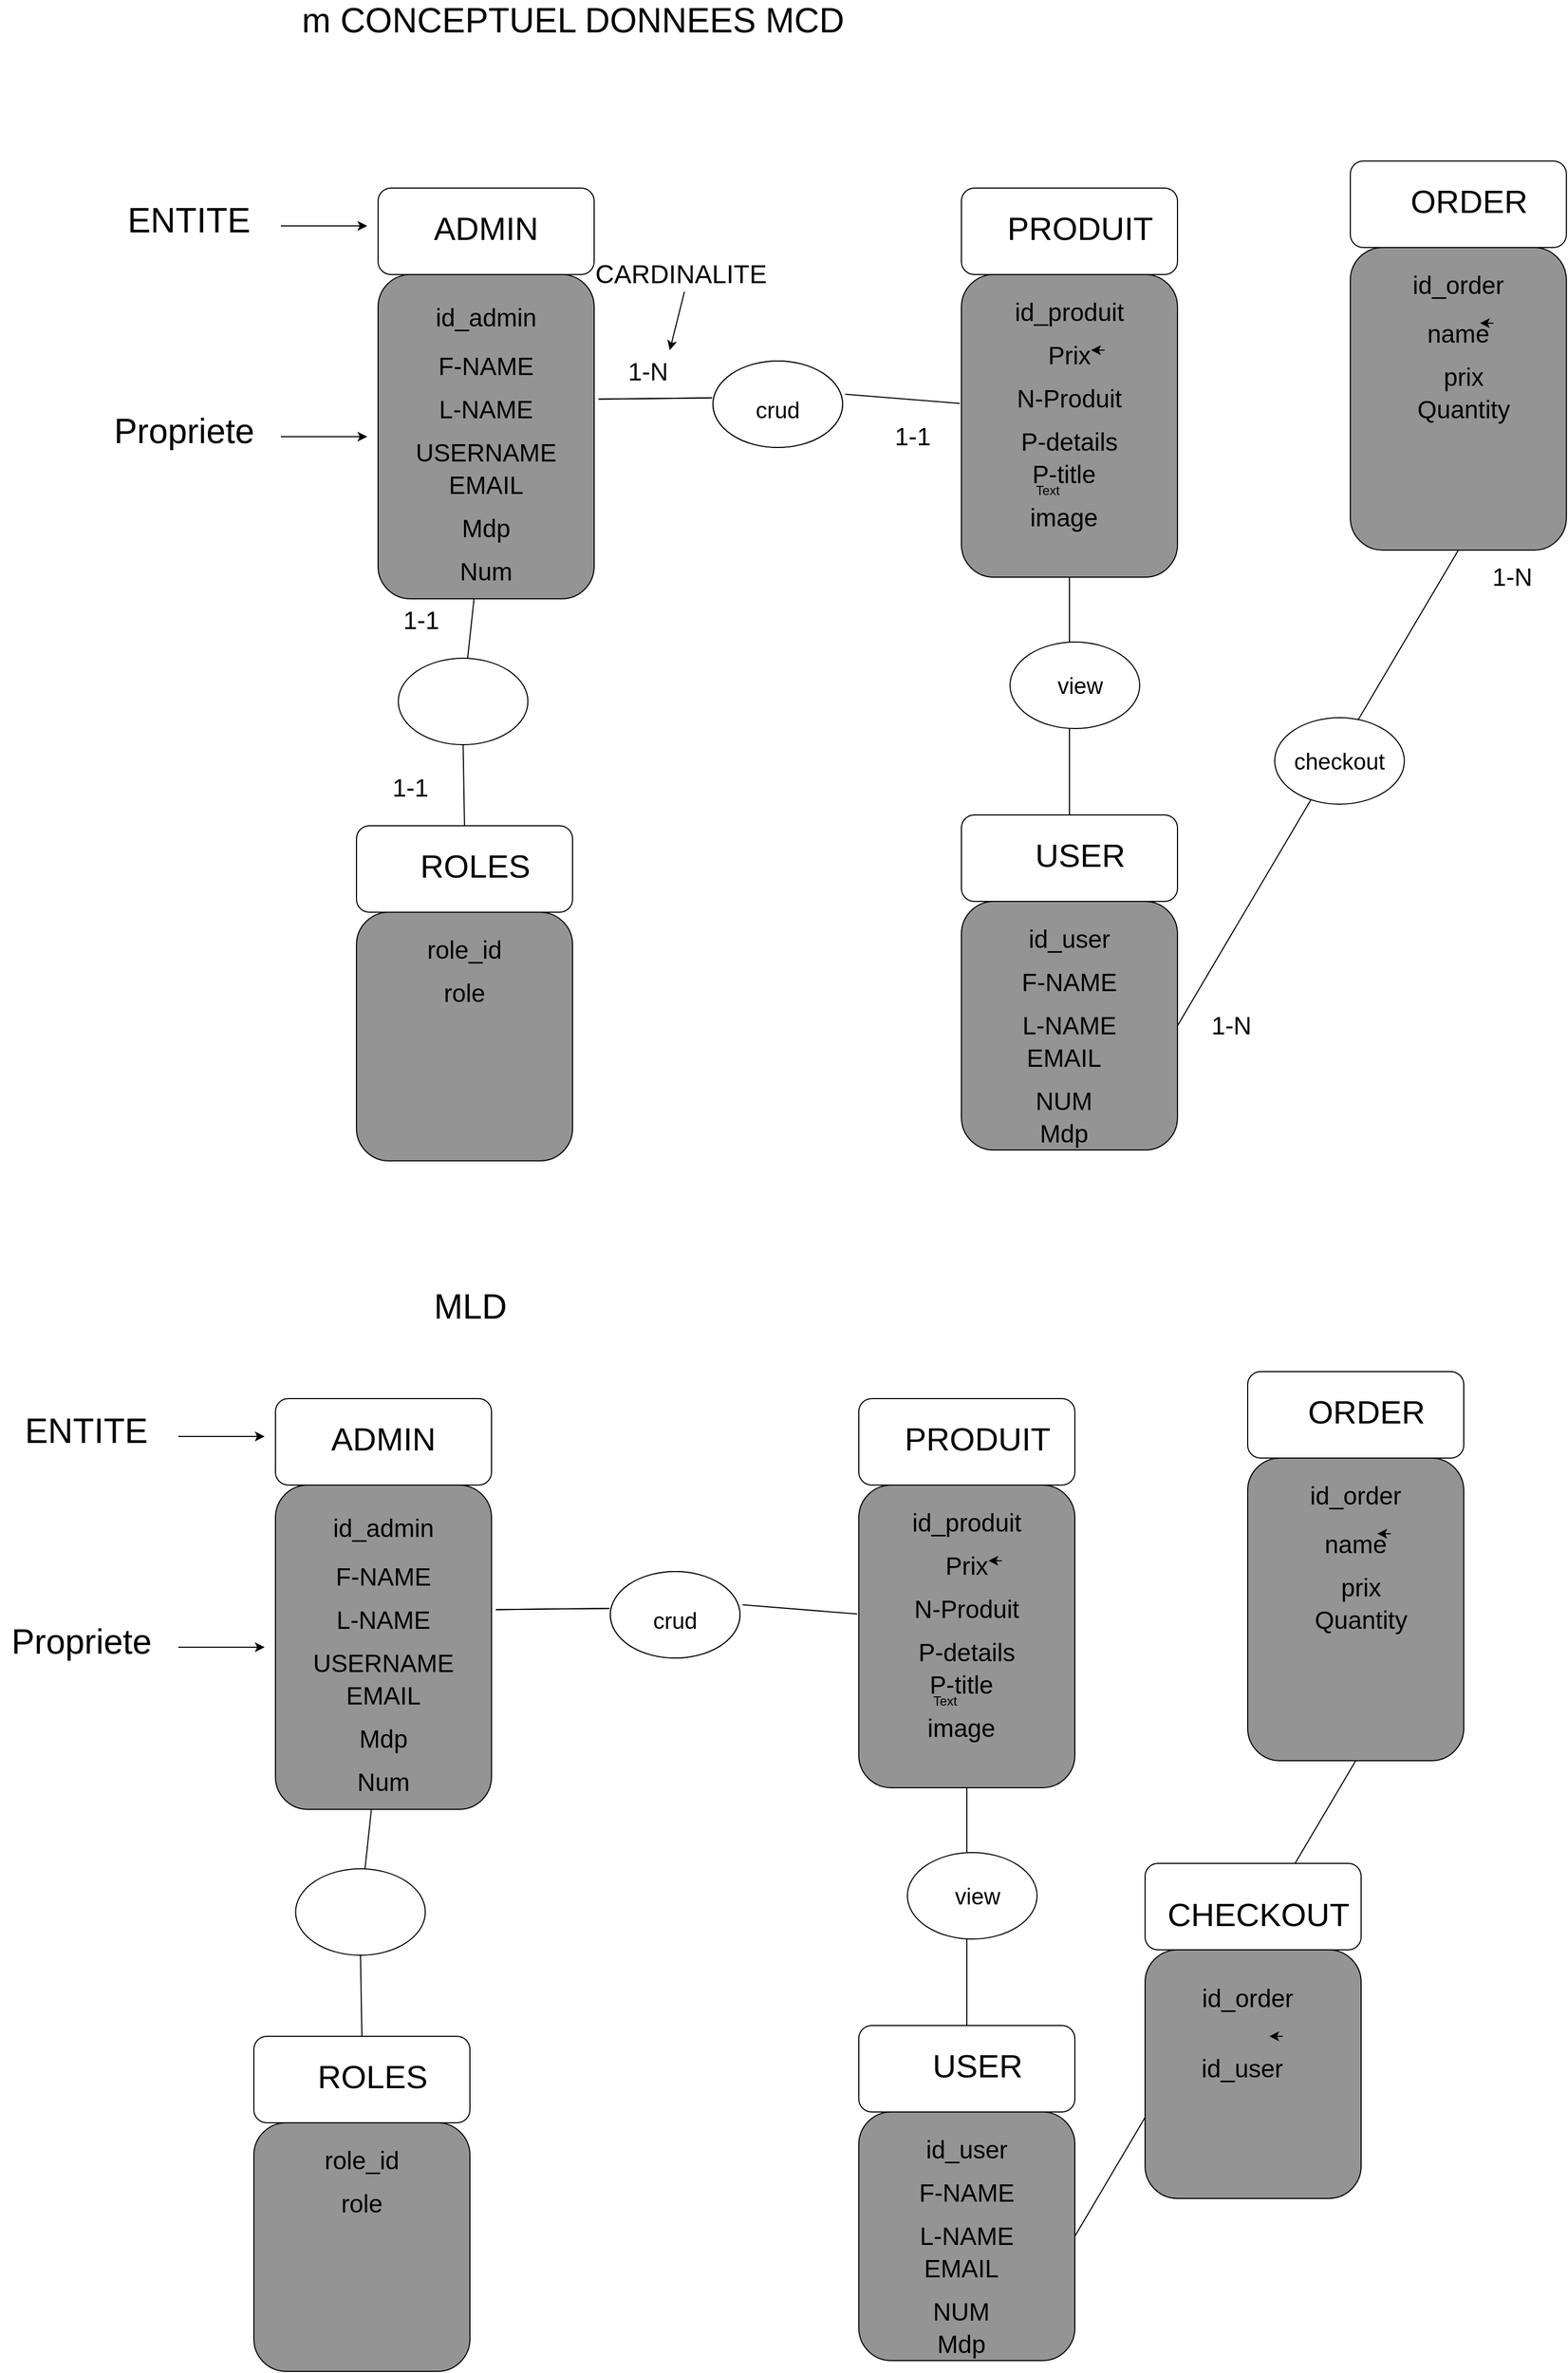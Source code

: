 <mxfile>
    <diagram id="MZ9vT57VOETAHRLRRmkQ" name="Page-1">
        <mxGraphModel dx="3266" dy="2994" grid="1" gridSize="10" guides="1" tooltips="1" connect="1" arrows="1" fold="1" page="1" pageScale="1" pageWidth="1169" pageHeight="1654" math="0" shadow="0">
            <root>
                <mxCell id="0"/>
                <mxCell id="1" parent="0"/>
                <mxCell id="11" value="" style="rounded=1;whiteSpace=wrap;html=1;" parent="1" vertex="1">
                    <mxGeometry x="40" y="120" width="200" height="80" as="geometry"/>
                </mxCell>
                <mxCell id="12" value="" style="rounded=1;whiteSpace=wrap;html=1;" parent="1" vertex="1">
                    <mxGeometry x="580" y="120" width="200" height="80" as="geometry"/>
                </mxCell>
                <mxCell id="13" value="" style="rounded=1;whiteSpace=wrap;html=1;" parent="1" vertex="1">
                    <mxGeometry x="580" y="700" width="200" height="80" as="geometry"/>
                </mxCell>
                <mxCell id="14" value="&lt;p style=&quot;line-height: 150%&quot;&gt;&lt;font style=&quot;font-size: 30px&quot;&gt;ADMIN&lt;/font&gt;&lt;/p&gt;" style="text;html=1;strokeColor=none;fillColor=none;align=center;verticalAlign=middle;whiteSpace=wrap;rounded=0;opacity=0;strokeWidth=12;" parent="1" vertex="1">
                    <mxGeometry x="70" y="130" width="140" height="60" as="geometry"/>
                </mxCell>
                <mxCell id="15" value="&lt;p style=&quot;line-height: 150%&quot;&gt;&lt;font style=&quot;font-size: 30px&quot;&gt;PRODUIT&lt;/font&gt;&lt;/p&gt;" style="text;html=1;strokeColor=none;fillColor=none;align=center;verticalAlign=middle;whiteSpace=wrap;rounded=0;opacity=0;strokeWidth=12;" parent="1" vertex="1">
                    <mxGeometry x="620" y="130" width="140" height="60" as="geometry"/>
                </mxCell>
                <mxCell id="16" value="&lt;p style=&quot;line-height: 150%&quot;&gt;&lt;font style=&quot;font-size: 30px&quot;&gt;USER&lt;/font&gt;&lt;/p&gt;" style="text;html=1;strokeColor=none;fillColor=none;align=center;verticalAlign=middle;whiteSpace=wrap;rounded=0;opacity=0;strokeWidth=12;" parent="1" vertex="1">
                    <mxGeometry x="620" y="710" width="140" height="60" as="geometry"/>
                </mxCell>
                <mxCell id="19" value="" style="rounded=1;whiteSpace=wrap;html=1;fillColor=#949494;" parent="1" vertex="1">
                    <mxGeometry x="40" y="200" width="200" height="300" as="geometry"/>
                </mxCell>
                <mxCell id="20" value="" style="rounded=1;whiteSpace=wrap;html=1;fillColor=#949494;" parent="1" vertex="1">
                    <mxGeometry x="580" y="780" width="200" height="230" as="geometry"/>
                </mxCell>
                <mxCell id="21" value="" style="rounded=1;whiteSpace=wrap;html=1;fillColor=#949494;" parent="1" vertex="1">
                    <mxGeometry x="580" y="200" width="200" height="280" as="geometry"/>
                </mxCell>
                <mxCell id="22" value="&lt;font style=&quot;font-size: 23px&quot;&gt;id_admin&lt;/font&gt;" style="text;html=1;align=center;verticalAlign=middle;whiteSpace=wrap;rounded=0;strokeWidth=1;perimeterSpacing=0;" parent="1" vertex="1">
                    <mxGeometry x="120" y="240" width="40" as="geometry"/>
                </mxCell>
                <mxCell id="23" value="&lt;font style=&quot;font-size: 23px&quot;&gt;F-NAME&lt;/font&gt;" style="text;html=1;align=center;verticalAlign=middle;whiteSpace=wrap;rounded=0;strokeWidth=1;perimeterSpacing=0;" parent="1" vertex="1">
                    <mxGeometry x="75" y="280" width="130" height="10" as="geometry"/>
                </mxCell>
                <mxCell id="27" value="&lt;font style=&quot;font-size: 23px&quot;&gt;L-NAME&lt;/font&gt;" style="text;html=1;align=center;verticalAlign=middle;whiteSpace=wrap;rounded=0;strokeWidth=1;perimeterSpacing=0;" parent="1" vertex="1">
                    <mxGeometry x="75" y="320" width="130" height="10" as="geometry"/>
                </mxCell>
                <mxCell id="28" value="&lt;font style=&quot;font-size: 23px&quot;&gt;USERNAME&lt;/font&gt;" style="text;html=1;align=center;verticalAlign=middle;whiteSpace=wrap;rounded=0;strokeWidth=1;perimeterSpacing=0;" parent="1" vertex="1">
                    <mxGeometry x="75" y="360" width="130" height="10" as="geometry"/>
                </mxCell>
                <mxCell id="29" value="&lt;font style=&quot;font-size: 23px&quot;&gt;EMAIL&lt;/font&gt;" style="text;html=1;align=center;verticalAlign=middle;whiteSpace=wrap;rounded=0;strokeWidth=1;perimeterSpacing=0;" parent="1" vertex="1">
                    <mxGeometry x="75" y="390" width="130" height="10" as="geometry"/>
                </mxCell>
                <mxCell id="30" value="&lt;font style=&quot;font-size: 23px&quot;&gt;Mdp&lt;/font&gt;" style="text;html=1;align=center;verticalAlign=middle;whiteSpace=wrap;rounded=0;strokeWidth=1;perimeterSpacing=0;" parent="1" vertex="1">
                    <mxGeometry x="75" y="430" width="130" height="10" as="geometry"/>
                </mxCell>
                <mxCell id="33" value="&lt;font style=&quot;font-size: 23px&quot;&gt;id_produit&lt;/font&gt;" style="text;html=1;align=center;verticalAlign=middle;whiteSpace=wrap;rounded=0;strokeWidth=1;perimeterSpacing=0;" parent="1" vertex="1">
                    <mxGeometry x="615" y="230" width="130" height="10" as="geometry"/>
                </mxCell>
                <mxCell id="34" value="&lt;font style=&quot;font-size: 23px&quot;&gt;Prix&lt;/font&gt;" style="text;html=1;align=center;verticalAlign=middle;whiteSpace=wrap;rounded=0;strokeWidth=1;perimeterSpacing=0;" parent="1" vertex="1">
                    <mxGeometry x="615" y="270" width="130" height="10" as="geometry"/>
                </mxCell>
                <mxCell id="35" value="&lt;font style=&quot;font-size: 23px&quot;&gt;N-Produit&lt;/font&gt;" style="text;html=1;align=center;verticalAlign=middle;whiteSpace=wrap;rounded=0;strokeWidth=1;perimeterSpacing=0;" parent="1" vertex="1">
                    <mxGeometry x="615" y="310" width="130" height="10" as="geometry"/>
                </mxCell>
                <mxCell id="36" value="&lt;font style=&quot;font-size: 23px&quot;&gt;P-details&lt;/font&gt;" style="text;html=1;align=center;verticalAlign=middle;whiteSpace=wrap;rounded=0;strokeWidth=1;perimeterSpacing=0;" parent="1" vertex="1">
                    <mxGeometry x="615" y="350" width="130" height="10" as="geometry"/>
                </mxCell>
                <mxCell id="37" value="&lt;font style=&quot;font-size: 23px&quot;&gt;P-title&lt;/font&gt;" style="text;html=1;align=center;verticalAlign=middle;whiteSpace=wrap;rounded=0;strokeWidth=1;perimeterSpacing=0;" parent="1" vertex="1">
                    <mxGeometry x="610" y="380" width="130" height="10" as="geometry"/>
                </mxCell>
                <mxCell id="38" style="edgeStyle=orthogonalEdgeStyle;rounded=0;orthogonalLoop=1;jettySize=auto;html=1;exitX=0.75;exitY=0;exitDx=0;exitDy=0;entryX=0.654;entryY=0;entryDx=0;entryDy=0;entryPerimeter=0;" parent="1" source="34" target="34" edge="1">
                    <mxGeometry relative="1" as="geometry"/>
                </mxCell>
                <mxCell id="39" value="&lt;font style=&quot;font-size: 23px&quot;&gt;image&lt;/font&gt;" style="text;html=1;align=center;verticalAlign=middle;whiteSpace=wrap;rounded=0;strokeWidth=1;perimeterSpacing=0;" parent="1" vertex="1">
                    <mxGeometry x="610" y="420" width="130" height="10" as="geometry"/>
                </mxCell>
                <mxCell id="41" value="&lt;font style=&quot;font-size: 23px&quot;&gt;Num&lt;/font&gt;" style="text;html=1;align=center;verticalAlign=middle;whiteSpace=wrap;rounded=0;strokeWidth=1;perimeterSpacing=0;" parent="1" vertex="1">
                    <mxGeometry x="75" y="470" width="130" height="10" as="geometry"/>
                </mxCell>
                <mxCell id="42" value="&lt;font style=&quot;font-size: 23px&quot;&gt;id_user&lt;/font&gt;" style="text;html=1;align=center;verticalAlign=middle;whiteSpace=wrap;rounded=0;strokeWidth=1;perimeterSpacing=0;" parent="1" vertex="1">
                    <mxGeometry x="615" y="810" width="130" height="10" as="geometry"/>
                </mxCell>
                <mxCell id="43" value="&lt;font style=&quot;font-size: 23px&quot;&gt;F-NAME&lt;/font&gt;" style="text;html=1;align=center;verticalAlign=middle;whiteSpace=wrap;rounded=0;strokeWidth=1;perimeterSpacing=0;" parent="1" vertex="1">
                    <mxGeometry x="615" y="850" width="130" height="10" as="geometry"/>
                </mxCell>
                <mxCell id="44" value="&lt;font style=&quot;font-size: 23px&quot;&gt;L-NAME&lt;/font&gt;" style="text;html=1;align=center;verticalAlign=middle;whiteSpace=wrap;rounded=0;strokeWidth=1;perimeterSpacing=0;" parent="1" vertex="1">
                    <mxGeometry x="615" y="890" width="130" height="10" as="geometry"/>
                </mxCell>
                <mxCell id="45" value="&lt;font style=&quot;font-size: 23px&quot;&gt;EMAIL&lt;/font&gt;" style="text;html=1;align=center;verticalAlign=middle;whiteSpace=wrap;rounded=0;strokeWidth=1;perimeterSpacing=0;" parent="1" vertex="1">
                    <mxGeometry x="610" y="920" width="130" height="10" as="geometry"/>
                </mxCell>
                <mxCell id="46" value="&lt;font style=&quot;font-size: 23px&quot;&gt;NUM&lt;/font&gt;" style="text;html=1;align=center;verticalAlign=middle;whiteSpace=wrap;rounded=0;strokeWidth=1;perimeterSpacing=0;" parent="1" vertex="1">
                    <mxGeometry x="610" y="960" width="130" height="10" as="geometry"/>
                </mxCell>
                <mxCell id="48" value="&lt;font style=&quot;font-size: 23px&quot;&gt;Mdp&lt;/font&gt;" style="text;html=1;align=center;verticalAlign=middle;whiteSpace=wrap;rounded=0;strokeWidth=1;perimeterSpacing=0;" parent="1" vertex="1">
                    <mxGeometry x="610" y="990" width="130" height="10" as="geometry"/>
                </mxCell>
                <mxCell id="49" value="" style="endArrow=none;html=1;entryX=-0.007;entryY=0.426;entryDx=0;entryDy=0;entryPerimeter=0;exitX=1.02;exitY=0.384;exitDx=0;exitDy=0;exitPerimeter=0;startArrow=none;" parent="1" source="97" target="21" edge="1">
                    <mxGeometry width="50" height="50" relative="1" as="geometry">
                        <mxPoint x="390" y="540" as="sourcePoint"/>
                        <mxPoint x="440" y="490" as="targetPoint"/>
                        <Array as="points"/>
                    </mxGeometry>
                </mxCell>
                <mxCell id="55" value="" style="endArrow=none;html=1;exitX=0.5;exitY=0;exitDx=0;exitDy=0;entryX=0.5;entryY=1;entryDx=0;entryDy=0;" parent="1" edge="1" target="21" source="13">
                    <mxGeometry width="50" height="50" relative="1" as="geometry">
                        <mxPoint x="530" y="480" as="sourcePoint"/>
                        <mxPoint x="580" y="430" as="targetPoint"/>
                    </mxGeometry>
                </mxCell>
                <mxCell id="70" value="" style="rounded=1;whiteSpace=wrap;html=1;" parent="1" vertex="1">
                    <mxGeometry x="940" y="95" width="200" height="80" as="geometry"/>
                </mxCell>
                <mxCell id="71" value="&lt;p style=&quot;line-height: 150%&quot;&gt;&lt;font style=&quot;font-size: 30px&quot;&gt;ORDER&lt;/font&gt;&lt;/p&gt;" style="text;html=1;strokeColor=none;fillColor=none;align=center;verticalAlign=middle;whiteSpace=wrap;rounded=0;opacity=0;strokeWidth=12;" parent="1" vertex="1">
                    <mxGeometry x="980" y="105" width="140" height="60" as="geometry"/>
                </mxCell>
                <mxCell id="72" value="" style="rounded=1;whiteSpace=wrap;html=1;fillColor=#949494;" parent="1" vertex="1">
                    <mxGeometry x="940" y="175" width="200" height="280" as="geometry"/>
                </mxCell>
                <mxCell id="73" value="&lt;font style=&quot;font-size: 23px&quot;&gt;id_order&lt;/font&gt;" style="text;html=1;align=center;verticalAlign=middle;whiteSpace=wrap;rounded=0;strokeWidth=1;perimeterSpacing=0;" parent="1" vertex="1">
                    <mxGeometry x="975" y="205" width="130" height="10" as="geometry"/>
                </mxCell>
                <mxCell id="78" style="edgeStyle=orthogonalEdgeStyle;rounded=0;orthogonalLoop=1;jettySize=auto;html=1;exitX=0.75;exitY=0;exitDx=0;exitDy=0;entryX=0.654;entryY=0;entryDx=0;entryDy=0;entryPerimeter=0;" parent="1" edge="1">
                    <mxGeometry relative="1" as="geometry">
                        <mxPoint x="1072.5" y="245" as="sourcePoint"/>
                        <mxPoint x="1060.02" y="245" as="targetPoint"/>
                    </mxGeometry>
                </mxCell>
                <mxCell id="80" value="&lt;font style=&quot;font-size: 23px&quot;&gt;name&lt;/font&gt;" style="text;html=1;align=center;verticalAlign=middle;whiteSpace=wrap;rounded=0;strokeWidth=1;perimeterSpacing=0;" parent="1" vertex="1">
                    <mxGeometry x="975" y="250" width="130" height="10" as="geometry"/>
                </mxCell>
                <mxCell id="81" value="&lt;font style=&quot;font-size: 23px&quot;&gt;prix&lt;/font&gt;" style="text;html=1;align=center;verticalAlign=middle;whiteSpace=wrap;rounded=0;strokeWidth=1;perimeterSpacing=0;" parent="1" vertex="1">
                    <mxGeometry x="980" y="290" width="130" height="10" as="geometry"/>
                </mxCell>
                <mxCell id="82" value="&lt;font style=&quot;font-size: 23px&quot;&gt;Quantity&lt;/font&gt;" style="text;html=1;align=center;verticalAlign=middle;whiteSpace=wrap;rounded=0;strokeWidth=1;perimeterSpacing=0;" parent="1" vertex="1">
                    <mxGeometry x="980" y="320" width="130" height="10" as="geometry"/>
                </mxCell>
                <mxCell id="85" value="" style="rounded=1;whiteSpace=wrap;html=1;" parent="1" vertex="1">
                    <mxGeometry x="20" y="710" width="200" height="80" as="geometry"/>
                </mxCell>
                <mxCell id="86" value="&lt;p style=&quot;line-height: 150%&quot;&gt;&lt;font style=&quot;font-size: 30px&quot;&gt;ROLES&lt;/font&gt;&lt;/p&gt;" style="text;html=1;strokeColor=none;fillColor=none;align=center;verticalAlign=middle;whiteSpace=wrap;rounded=0;opacity=0;strokeWidth=12;" parent="1" vertex="1">
                    <mxGeometry x="60" y="720" width="140" height="60" as="geometry"/>
                </mxCell>
                <mxCell id="87" value="" style="rounded=1;whiteSpace=wrap;html=1;fillColor=#949494;" parent="1" vertex="1">
                    <mxGeometry x="20" y="790" width="200" height="230" as="geometry"/>
                </mxCell>
                <mxCell id="88" value="&lt;span style=&quot;font-size: 23px&quot;&gt;role_id&lt;/span&gt;" style="text;html=1;align=center;verticalAlign=middle;whiteSpace=wrap;rounded=0;strokeWidth=1;perimeterSpacing=0;" parent="1" vertex="1">
                    <mxGeometry x="55" y="820" width="130" height="10" as="geometry"/>
                </mxCell>
                <mxCell id="89" value="&lt;font style=&quot;font-size: 23px&quot;&gt;role&lt;/font&gt;" style="text;html=1;align=center;verticalAlign=middle;whiteSpace=wrap;rounded=0;strokeWidth=1;perimeterSpacing=0;" parent="1" vertex="1">
                    <mxGeometry x="55" y="860" width="130" height="10" as="geometry"/>
                </mxCell>
                <mxCell id="90" value="Text" style="text;html=1;strokeColor=none;fillColor=none;align=center;verticalAlign=middle;whiteSpace=wrap;rounded=0;" vertex="1" parent="1">
                    <mxGeometry x="640" y="390" width="40" height="20" as="geometry"/>
                </mxCell>
                <mxCell id="91" value="&lt;font style=&quot;font-size: 32px&quot;&gt;MLD&lt;/font&gt;" style="text;html=1;align=center;verticalAlign=middle;resizable=0;points=[];autosize=1;strokeColor=none;" vertex="1" parent="1">
                    <mxGeometry x="180" y="20" width="80" height="30" as="geometry"/>
                </mxCell>
                <mxCell id="92" value="" style="endArrow=classic;html=1;" edge="1" parent="1">
                    <mxGeometry width="50" height="50" relative="1" as="geometry">
                        <mxPoint x="-50" y="155" as="sourcePoint"/>
                        <mxPoint x="30" y="155" as="targetPoint"/>
                    </mxGeometry>
                </mxCell>
                <mxCell id="94" value="&lt;font style=&quot;font-size: 32px&quot;&gt;&amp;nbsp;ENTITE&lt;/font&gt;" style="text;html=1;align=center;verticalAlign=middle;resizable=0;points=[];autosize=1;strokeColor=none;" vertex="1" parent="1">
                    <mxGeometry x="-210" y="135" width="140" height="30" as="geometry"/>
                </mxCell>
                <mxCell id="97" value="" style="ellipse;whiteSpace=wrap;html=1;" vertex="1" parent="1">
                    <mxGeometry x="350" y="280" width="120" height="80" as="geometry"/>
                </mxCell>
                <mxCell id="98" value="" style="endArrow=none;html=1;entryX=-0.007;entryY=0.426;entryDx=0;entryDy=0;entryPerimeter=0;exitX=1.02;exitY=0.384;exitDx=0;exitDy=0;exitPerimeter=0;" edge="1" parent="1" source="19" target="97">
                    <mxGeometry width="50" height="50" relative="1" as="geometry">
                        <mxPoint x="244" y="315.2" as="sourcePoint"/>
                        <mxPoint x="578.6" y="319.28" as="targetPoint"/>
                        <Array as="points"/>
                    </mxGeometry>
                </mxCell>
                <mxCell id="99" value="&lt;font style=&quot;font-size: 18px&quot;&gt;crud&lt;/font&gt;" style="text;html=1;strokeColor=none;fillColor=none;align=center;verticalAlign=middle;whiteSpace=wrap;rounded=0;" vertex="1" parent="1">
                    <mxGeometry x="390" y="310" width="40" height="20" as="geometry"/>
                </mxCell>
                <mxCell id="100" value="" style="endArrow=classic;html=1;" edge="1" parent="1">
                    <mxGeometry width="50" height="50" relative="1" as="geometry">
                        <mxPoint x="-50" y="350" as="sourcePoint"/>
                        <mxPoint x="30" y="350" as="targetPoint"/>
                    </mxGeometry>
                </mxCell>
                <mxCell id="101" value="&lt;font style=&quot;font-size: 32px&quot;&gt;Propriete&lt;/font&gt;" style="text;html=1;align=center;verticalAlign=middle;resizable=0;points=[];autosize=1;strokeColor=none;" vertex="1" parent="1">
                    <mxGeometry x="-215" y="330" width="150" height="30" as="geometry"/>
                </mxCell>
                <mxCell id="102" value="" style="endArrow=none;html=1;entryX=-0.007;entryY=0.426;entryDx=0;entryDy=0;entryPerimeter=0;exitX=1.02;exitY=0.384;exitDx=0;exitDy=0;exitPerimeter=0;" edge="1" target="103" parent="1">
                    <mxGeometry width="50" height="50" relative="1" as="geometry">
                        <mxPoint x="244" y="315.2" as="sourcePoint"/>
                        <mxPoint x="578.6" y="319.28" as="targetPoint"/>
                        <Array as="points"/>
                    </mxGeometry>
                </mxCell>
                <mxCell id="103" value="" style="ellipse;whiteSpace=wrap;html=1;" vertex="1" parent="1">
                    <mxGeometry x="350" y="280" width="120" height="80" as="geometry"/>
                </mxCell>
                <mxCell id="104" value="" style="endArrow=none;html=1;exitX=1.02;exitY=0.384;exitDx=0;exitDy=0;exitPerimeter=0;startArrow=none;" edge="1" parent="1" target="106">
                    <mxGeometry width="50" height="50" relative="1" as="geometry">
                        <mxPoint x="128.8" y="500.0" as="sourcePoint"/>
                        <mxPoint x="235.0" y="508.56" as="targetPoint"/>
                        <Array as="points"/>
                    </mxGeometry>
                </mxCell>
                <mxCell id="105" value="" style="endArrow=none;html=1;entryX=0.5;entryY=1;entryDx=0;entryDy=0;exitX=0.5;exitY=0;exitDx=0;exitDy=0;" edge="1" parent="1" target="106" source="85">
                    <mxGeometry width="50" height="50" relative="1" as="geometry">
                        <mxPoint x="-47.3" y="590.2" as="sourcePoint"/>
                        <mxPoint x="287.3" y="594.28" as="targetPoint"/>
                        <Array as="points"/>
                    </mxGeometry>
                </mxCell>
                <mxCell id="106" value="" style="ellipse;whiteSpace=wrap;html=1;" vertex="1" parent="1">
                    <mxGeometry x="58.7" y="555" width="120" height="80" as="geometry"/>
                </mxCell>
                <mxCell id="109" value="&lt;font style=&quot;font-size: 21px&quot;&gt;crud&lt;/font&gt;" style="text;html=1;strokeColor=none;fillColor=none;align=center;verticalAlign=middle;whiteSpace=wrap;rounded=0;" vertex="1" parent="1">
                    <mxGeometry x="390" y="315" width="40" height="20" as="geometry"/>
                </mxCell>
                <mxCell id="112" value="" style="endArrow=none;html=1;exitX=1;exitY=0.5;exitDx=0;exitDy=0;entryX=0.5;entryY=1;entryDx=0;entryDy=0;" edge="1" parent="1" source="20" target="72">
                    <mxGeometry width="50" height="50" relative="1" as="geometry">
                        <mxPoint x="690" y="710" as="sourcePoint"/>
                        <mxPoint x="690" y="490" as="targetPoint"/>
                    </mxGeometry>
                </mxCell>
                <mxCell id="117" value="" style="ellipse;whiteSpace=wrap;html=1;" vertex="1" parent="1">
                    <mxGeometry x="625" y="540" width="120" height="80" as="geometry"/>
                </mxCell>
                <mxCell id="118" value="&lt;font style=&quot;font-size: 21px&quot;&gt;view&lt;/font&gt;" style="text;html=1;strokeColor=none;fillColor=none;align=center;verticalAlign=middle;whiteSpace=wrap;rounded=0;" vertex="1" parent="1">
                    <mxGeometry x="670" y="570" width="40" height="20" as="geometry"/>
                </mxCell>
                <mxCell id="120" value="" style="rounded=1;whiteSpace=wrap;html=1;" vertex="1" parent="1">
                    <mxGeometry x="135" y="-1000" width="200" height="80" as="geometry"/>
                </mxCell>
                <mxCell id="121" value="" style="rounded=1;whiteSpace=wrap;html=1;" vertex="1" parent="1">
                    <mxGeometry x="675" y="-1000" width="200" height="80" as="geometry"/>
                </mxCell>
                <mxCell id="122" value="" style="rounded=1;whiteSpace=wrap;html=1;" vertex="1" parent="1">
                    <mxGeometry x="675" y="-420" width="200" height="80" as="geometry"/>
                </mxCell>
                <mxCell id="123" value="&lt;p style=&quot;line-height: 150%&quot;&gt;&lt;font style=&quot;font-size: 30px&quot;&gt;ADMIN&lt;/font&gt;&lt;/p&gt;" style="text;html=1;strokeColor=none;fillColor=none;align=center;verticalAlign=middle;whiteSpace=wrap;rounded=0;opacity=0;strokeWidth=12;" vertex="1" parent="1">
                    <mxGeometry x="165" y="-990" width="140" height="60" as="geometry"/>
                </mxCell>
                <mxCell id="124" value="&lt;p style=&quot;line-height: 150%&quot;&gt;&lt;font style=&quot;font-size: 30px&quot;&gt;PRODUIT&lt;/font&gt;&lt;/p&gt;" style="text;html=1;strokeColor=none;fillColor=none;align=center;verticalAlign=middle;whiteSpace=wrap;rounded=0;opacity=0;strokeWidth=12;" vertex="1" parent="1">
                    <mxGeometry x="715" y="-990" width="140" height="60" as="geometry"/>
                </mxCell>
                <mxCell id="125" value="&lt;p style=&quot;line-height: 150%&quot;&gt;&lt;font style=&quot;font-size: 30px&quot;&gt;USER&lt;/font&gt;&lt;/p&gt;" style="text;html=1;strokeColor=none;fillColor=none;align=center;verticalAlign=middle;whiteSpace=wrap;rounded=0;opacity=0;strokeWidth=12;" vertex="1" parent="1">
                    <mxGeometry x="715" y="-410" width="140" height="60" as="geometry"/>
                </mxCell>
                <mxCell id="126" value="" style="rounded=1;whiteSpace=wrap;html=1;fillColor=#949494;" vertex="1" parent="1">
                    <mxGeometry x="135" y="-920" width="200" height="300" as="geometry"/>
                </mxCell>
                <mxCell id="127" value="" style="rounded=1;whiteSpace=wrap;html=1;fillColor=#949494;" vertex="1" parent="1">
                    <mxGeometry x="675" y="-340" width="200" height="230" as="geometry"/>
                </mxCell>
                <mxCell id="128" value="" style="rounded=1;whiteSpace=wrap;html=1;fillColor=#949494;" vertex="1" parent="1">
                    <mxGeometry x="675" y="-920" width="200" height="280" as="geometry"/>
                </mxCell>
                <mxCell id="129" value="&lt;font style=&quot;font-size: 23px&quot;&gt;id_admin&lt;/font&gt;" style="text;html=1;align=center;verticalAlign=middle;whiteSpace=wrap;rounded=0;strokeWidth=1;perimeterSpacing=0;" vertex="1" parent="1">
                    <mxGeometry x="215" y="-880" width="40" as="geometry"/>
                </mxCell>
                <mxCell id="130" value="&lt;font style=&quot;font-size: 23px&quot;&gt;F-NAME&lt;/font&gt;" style="text;html=1;align=center;verticalAlign=middle;whiteSpace=wrap;rounded=0;strokeWidth=1;perimeterSpacing=0;" vertex="1" parent="1">
                    <mxGeometry x="170" y="-840" width="130" height="10" as="geometry"/>
                </mxCell>
                <mxCell id="131" value="&lt;font style=&quot;font-size: 23px&quot;&gt;L-NAME&lt;/font&gt;" style="text;html=1;align=center;verticalAlign=middle;whiteSpace=wrap;rounded=0;strokeWidth=1;perimeterSpacing=0;" vertex="1" parent="1">
                    <mxGeometry x="170" y="-800" width="130" height="10" as="geometry"/>
                </mxCell>
                <mxCell id="132" value="&lt;font style=&quot;font-size: 23px&quot;&gt;USERNAME&lt;/font&gt;" style="text;html=1;align=center;verticalAlign=middle;whiteSpace=wrap;rounded=0;strokeWidth=1;perimeterSpacing=0;" vertex="1" parent="1">
                    <mxGeometry x="170" y="-760" width="130" height="10" as="geometry"/>
                </mxCell>
                <mxCell id="133" value="&lt;font style=&quot;font-size: 23px&quot;&gt;EMAIL&lt;/font&gt;" style="text;html=1;align=center;verticalAlign=middle;whiteSpace=wrap;rounded=0;strokeWidth=1;perimeterSpacing=0;" vertex="1" parent="1">
                    <mxGeometry x="170" y="-730" width="130" height="10" as="geometry"/>
                </mxCell>
                <mxCell id="134" value="&lt;font style=&quot;font-size: 23px&quot;&gt;Mdp&lt;/font&gt;" style="text;html=1;align=center;verticalAlign=middle;whiteSpace=wrap;rounded=0;strokeWidth=1;perimeterSpacing=0;" vertex="1" parent="1">
                    <mxGeometry x="170" y="-690" width="130" height="10" as="geometry"/>
                </mxCell>
                <mxCell id="135" value="&lt;font style=&quot;font-size: 23px&quot;&gt;id_produit&lt;/font&gt;" style="text;html=1;align=center;verticalAlign=middle;whiteSpace=wrap;rounded=0;strokeWidth=1;perimeterSpacing=0;" vertex="1" parent="1">
                    <mxGeometry x="710" y="-890" width="130" height="10" as="geometry"/>
                </mxCell>
                <mxCell id="136" value="&lt;font style=&quot;font-size: 23px&quot;&gt;Prix&lt;/font&gt;" style="text;html=1;align=center;verticalAlign=middle;whiteSpace=wrap;rounded=0;strokeWidth=1;perimeterSpacing=0;" vertex="1" parent="1">
                    <mxGeometry x="710" y="-850" width="130" height="10" as="geometry"/>
                </mxCell>
                <mxCell id="137" value="&lt;font style=&quot;font-size: 23px&quot;&gt;N-Produit&lt;/font&gt;" style="text;html=1;align=center;verticalAlign=middle;whiteSpace=wrap;rounded=0;strokeWidth=1;perimeterSpacing=0;" vertex="1" parent="1">
                    <mxGeometry x="710" y="-810" width="130" height="10" as="geometry"/>
                </mxCell>
                <mxCell id="138" value="&lt;font style=&quot;font-size: 23px&quot;&gt;P-details&lt;/font&gt;" style="text;html=1;align=center;verticalAlign=middle;whiteSpace=wrap;rounded=0;strokeWidth=1;perimeterSpacing=0;" vertex="1" parent="1">
                    <mxGeometry x="710" y="-770" width="130" height="10" as="geometry"/>
                </mxCell>
                <mxCell id="139" value="&lt;font style=&quot;font-size: 23px&quot;&gt;P-title&lt;/font&gt;" style="text;html=1;align=center;verticalAlign=middle;whiteSpace=wrap;rounded=0;strokeWidth=1;perimeterSpacing=0;" vertex="1" parent="1">
                    <mxGeometry x="705" y="-740" width="130" height="10" as="geometry"/>
                </mxCell>
                <mxCell id="140" style="edgeStyle=orthogonalEdgeStyle;rounded=0;orthogonalLoop=1;jettySize=auto;html=1;exitX=0.75;exitY=0;exitDx=0;exitDy=0;entryX=0.654;entryY=0;entryDx=0;entryDy=0;entryPerimeter=0;" edge="1" parent="1" source="136" target="136">
                    <mxGeometry relative="1" as="geometry"/>
                </mxCell>
                <mxCell id="141" value="&lt;font style=&quot;font-size: 23px&quot;&gt;image&lt;/font&gt;" style="text;html=1;align=center;verticalAlign=middle;whiteSpace=wrap;rounded=0;strokeWidth=1;perimeterSpacing=0;" vertex="1" parent="1">
                    <mxGeometry x="705" y="-700" width="130" height="10" as="geometry"/>
                </mxCell>
                <mxCell id="142" value="&lt;font style=&quot;font-size: 23px&quot;&gt;Num&lt;/font&gt;" style="text;html=1;align=center;verticalAlign=middle;whiteSpace=wrap;rounded=0;strokeWidth=1;perimeterSpacing=0;" vertex="1" parent="1">
                    <mxGeometry x="170" y="-650" width="130" height="10" as="geometry"/>
                </mxCell>
                <mxCell id="143" value="&lt;font style=&quot;font-size: 23px&quot;&gt;id_user&lt;/font&gt;" style="text;html=1;align=center;verticalAlign=middle;whiteSpace=wrap;rounded=0;strokeWidth=1;perimeterSpacing=0;" vertex="1" parent="1">
                    <mxGeometry x="710" y="-310" width="130" height="10" as="geometry"/>
                </mxCell>
                <mxCell id="144" value="&lt;font style=&quot;font-size: 23px&quot;&gt;F-NAME&lt;/font&gt;" style="text;html=1;align=center;verticalAlign=middle;whiteSpace=wrap;rounded=0;strokeWidth=1;perimeterSpacing=0;" vertex="1" parent="1">
                    <mxGeometry x="710" y="-270" width="130" height="10" as="geometry"/>
                </mxCell>
                <mxCell id="145" value="&lt;font style=&quot;font-size: 23px&quot;&gt;L-NAME&lt;/font&gt;" style="text;html=1;align=center;verticalAlign=middle;whiteSpace=wrap;rounded=0;strokeWidth=1;perimeterSpacing=0;" vertex="1" parent="1">
                    <mxGeometry x="710" y="-230" width="130" height="10" as="geometry"/>
                </mxCell>
                <mxCell id="146" value="&lt;font style=&quot;font-size: 23px&quot;&gt;EMAIL&lt;/font&gt;" style="text;html=1;align=center;verticalAlign=middle;whiteSpace=wrap;rounded=0;strokeWidth=1;perimeterSpacing=0;" vertex="1" parent="1">
                    <mxGeometry x="705" y="-200" width="130" height="10" as="geometry"/>
                </mxCell>
                <mxCell id="147" value="&lt;font style=&quot;font-size: 23px&quot;&gt;NUM&lt;/font&gt;" style="text;html=1;align=center;verticalAlign=middle;whiteSpace=wrap;rounded=0;strokeWidth=1;perimeterSpacing=0;" vertex="1" parent="1">
                    <mxGeometry x="705" y="-160" width="130" height="10" as="geometry"/>
                </mxCell>
                <mxCell id="148" value="&lt;font style=&quot;font-size: 23px&quot;&gt;Mdp&lt;/font&gt;" style="text;html=1;align=center;verticalAlign=middle;whiteSpace=wrap;rounded=0;strokeWidth=1;perimeterSpacing=0;" vertex="1" parent="1">
                    <mxGeometry x="705" y="-130" width="130" height="10" as="geometry"/>
                </mxCell>
                <mxCell id="149" value="" style="endArrow=none;html=1;entryX=-0.007;entryY=0.426;entryDx=0;entryDy=0;entryPerimeter=0;exitX=1.02;exitY=0.384;exitDx=0;exitDy=0;exitPerimeter=0;startArrow=none;" edge="1" parent="1" source="172" target="128">
                    <mxGeometry width="50" height="50" relative="1" as="geometry">
                        <mxPoint x="485" y="-580" as="sourcePoint"/>
                        <mxPoint x="535" y="-630" as="targetPoint"/>
                        <Array as="points"/>
                    </mxGeometry>
                </mxCell>
                <mxCell id="150" value="&lt;font style=&quot;font-size: 23px&quot;&gt;1-N&lt;/font&gt;" style="text;html=1;strokeColor=none;fillColor=none;align=center;verticalAlign=middle;whiteSpace=wrap;rounded=0;glass=0;opacity=0;" vertex="1" parent="1">
                    <mxGeometry x="345" y="-850" width="80" height="40" as="geometry"/>
                </mxCell>
                <mxCell id="151" value="&lt;font style=&quot;font-size: 23px&quot;&gt;1-1&lt;/font&gt;" style="text;html=1;strokeColor=none;fillColor=none;align=center;verticalAlign=middle;whiteSpace=wrap;rounded=0;glass=0;opacity=0;" vertex="1" parent="1">
                    <mxGeometry x="590" y="-790" width="80" height="40" as="geometry"/>
                </mxCell>
                <mxCell id="152" value="" style="endArrow=none;html=1;exitX=0.5;exitY=0;exitDx=0;exitDy=0;entryX=0.5;entryY=1;entryDx=0;entryDy=0;" edge="1" parent="1" source="122" target="128">
                    <mxGeometry width="50" height="50" relative="1" as="geometry">
                        <mxPoint x="625" y="-640" as="sourcePoint"/>
                        <mxPoint x="675" y="-690" as="targetPoint"/>
                    </mxGeometry>
                </mxCell>
                <mxCell id="153" value="" style="rounded=1;whiteSpace=wrap;html=1;" vertex="1" parent="1">
                    <mxGeometry x="1035" y="-1025" width="200" height="80" as="geometry"/>
                </mxCell>
                <mxCell id="154" value="&lt;p style=&quot;line-height: 150%&quot;&gt;&lt;font style=&quot;font-size: 30px&quot;&gt;ORDER&lt;/font&gt;&lt;/p&gt;" style="text;html=1;strokeColor=none;fillColor=none;align=center;verticalAlign=middle;whiteSpace=wrap;rounded=0;opacity=0;strokeWidth=12;" vertex="1" parent="1">
                    <mxGeometry x="1075" y="-1015" width="140" height="60" as="geometry"/>
                </mxCell>
                <mxCell id="155" value="" style="rounded=1;whiteSpace=wrap;html=1;fillColor=#949494;" vertex="1" parent="1">
                    <mxGeometry x="1035" y="-945" width="200" height="280" as="geometry"/>
                </mxCell>
                <mxCell id="156" value="&lt;font style=&quot;font-size: 23px&quot;&gt;id_order&lt;/font&gt;" style="text;html=1;align=center;verticalAlign=middle;whiteSpace=wrap;rounded=0;strokeWidth=1;perimeterSpacing=0;" vertex="1" parent="1">
                    <mxGeometry x="1070" y="-915" width="130" height="10" as="geometry"/>
                </mxCell>
                <mxCell id="157" style="edgeStyle=orthogonalEdgeStyle;rounded=0;orthogonalLoop=1;jettySize=auto;html=1;exitX=0.75;exitY=0;exitDx=0;exitDy=0;entryX=0.654;entryY=0;entryDx=0;entryDy=0;entryPerimeter=0;" edge="1" parent="1">
                    <mxGeometry relative="1" as="geometry">
                        <mxPoint x="1167.5" y="-875" as="sourcePoint"/>
                        <mxPoint x="1155.02" y="-875" as="targetPoint"/>
                    </mxGeometry>
                </mxCell>
                <mxCell id="158" value="&lt;font style=&quot;font-size: 23px&quot;&gt;name&lt;/font&gt;" style="text;html=1;align=center;verticalAlign=middle;whiteSpace=wrap;rounded=0;strokeWidth=1;perimeterSpacing=0;" vertex="1" parent="1">
                    <mxGeometry x="1070" y="-870" width="130" height="10" as="geometry"/>
                </mxCell>
                <mxCell id="159" value="&lt;font style=&quot;font-size: 23px&quot;&gt;prix&lt;/font&gt;" style="text;html=1;align=center;verticalAlign=middle;whiteSpace=wrap;rounded=0;strokeWidth=1;perimeterSpacing=0;" vertex="1" parent="1">
                    <mxGeometry x="1075" y="-830" width="130" height="10" as="geometry"/>
                </mxCell>
                <mxCell id="160" value="&lt;font style=&quot;font-size: 23px&quot;&gt;Quantity&lt;/font&gt;" style="text;html=1;align=center;verticalAlign=middle;whiteSpace=wrap;rounded=0;strokeWidth=1;perimeterSpacing=0;" vertex="1" parent="1">
                    <mxGeometry x="1075" y="-800" width="130" height="10" as="geometry"/>
                </mxCell>
                <mxCell id="161" value="" style="rounded=1;whiteSpace=wrap;html=1;" vertex="1" parent="1">
                    <mxGeometry x="115" y="-410" width="200" height="80" as="geometry"/>
                </mxCell>
                <mxCell id="162" value="&lt;p style=&quot;line-height: 150%&quot;&gt;&lt;font style=&quot;font-size: 30px&quot;&gt;ROLES&lt;/font&gt;&lt;/p&gt;" style="text;html=1;strokeColor=none;fillColor=none;align=center;verticalAlign=middle;whiteSpace=wrap;rounded=0;opacity=0;strokeWidth=12;" vertex="1" parent="1">
                    <mxGeometry x="155" y="-400" width="140" height="60" as="geometry"/>
                </mxCell>
                <mxCell id="163" value="" style="rounded=1;whiteSpace=wrap;html=1;fillColor=#949494;" vertex="1" parent="1">
                    <mxGeometry x="115" y="-330" width="200" height="230" as="geometry"/>
                </mxCell>
                <mxCell id="164" value="&lt;span style=&quot;font-size: 23px&quot;&gt;role_id&lt;/span&gt;" style="text;html=1;align=center;verticalAlign=middle;whiteSpace=wrap;rounded=0;strokeWidth=1;perimeterSpacing=0;" vertex="1" parent="1">
                    <mxGeometry x="150" y="-300" width="130" height="10" as="geometry"/>
                </mxCell>
                <mxCell id="165" value="&lt;font style=&quot;font-size: 23px&quot;&gt;role&lt;/font&gt;" style="text;html=1;align=center;verticalAlign=middle;whiteSpace=wrap;rounded=0;strokeWidth=1;perimeterSpacing=0;" vertex="1" parent="1">
                    <mxGeometry x="150" y="-260" width="130" height="10" as="geometry"/>
                </mxCell>
                <mxCell id="166" value="Text" style="text;html=1;strokeColor=none;fillColor=none;align=center;verticalAlign=middle;whiteSpace=wrap;rounded=0;" vertex="1" parent="1">
                    <mxGeometry x="735" y="-730" width="40" height="20" as="geometry"/>
                </mxCell>
                <mxCell id="167" value="&lt;font style=&quot;font-size: 32px&quot;&gt;m CONCEPTUEL DONNEES MCD&lt;/font&gt;" style="text;html=1;align=center;verticalAlign=middle;resizable=0;points=[];autosize=1;strokeColor=none;" vertex="1" parent="1">
                    <mxGeometry x="55" y="-1170" width="520" height="30" as="geometry"/>
                </mxCell>
                <mxCell id="168" value="" style="endArrow=classic;html=1;" edge="1" parent="1">
                    <mxGeometry width="50" height="50" relative="1" as="geometry">
                        <mxPoint x="45" y="-965" as="sourcePoint"/>
                        <mxPoint x="125" y="-965" as="targetPoint"/>
                    </mxGeometry>
                </mxCell>
                <mxCell id="169" value="&lt;font style=&quot;font-size: 32px&quot;&gt;&amp;nbsp;ENTITE&lt;/font&gt;" style="text;html=1;align=center;verticalAlign=middle;resizable=0;points=[];autosize=1;strokeColor=none;" vertex="1" parent="1">
                    <mxGeometry x="-115" y="-985" width="140" height="30" as="geometry"/>
                </mxCell>
                <mxCell id="170" value="" style="endArrow=classic;html=1;exitX=0.521;exitY=1.3;exitDx=0;exitDy=0;exitPerimeter=0;entryX=0.75;entryY=0;entryDx=0;entryDy=0;" edge="1" parent="1" source="171" target="150">
                    <mxGeometry width="50" height="50" relative="1" as="geometry">
                        <mxPoint x="405" y="-866" as="sourcePoint"/>
                        <mxPoint x="445" y="-820" as="targetPoint"/>
                    </mxGeometry>
                </mxCell>
                <mxCell id="171" value="&lt;font style=&quot;font-size: 24px&quot;&gt;CARDINALITE&lt;/font&gt;" style="text;html=1;align=center;verticalAlign=middle;resizable=0;points=[];autosize=1;strokeColor=none;" vertex="1" parent="1">
                    <mxGeometry x="330" y="-930" width="170" height="20" as="geometry"/>
                </mxCell>
                <mxCell id="172" value="" style="ellipse;whiteSpace=wrap;html=1;" vertex="1" parent="1">
                    <mxGeometry x="445" y="-840" width="120" height="80" as="geometry"/>
                </mxCell>
                <mxCell id="173" value="" style="endArrow=none;html=1;entryX=-0.007;entryY=0.426;entryDx=0;entryDy=0;entryPerimeter=0;exitX=1.02;exitY=0.384;exitDx=0;exitDy=0;exitPerimeter=0;" edge="1" parent="1" source="126" target="172">
                    <mxGeometry width="50" height="50" relative="1" as="geometry">
                        <mxPoint x="339" y="-804.8" as="sourcePoint"/>
                        <mxPoint x="673.6" y="-800.72" as="targetPoint"/>
                        <Array as="points"/>
                    </mxGeometry>
                </mxCell>
                <mxCell id="174" value="&lt;font style=&quot;font-size: 18px&quot;&gt;crud&lt;/font&gt;" style="text;html=1;strokeColor=none;fillColor=none;align=center;verticalAlign=middle;whiteSpace=wrap;rounded=0;" vertex="1" parent="1">
                    <mxGeometry x="485" y="-810" width="40" height="20" as="geometry"/>
                </mxCell>
                <mxCell id="175" value="" style="endArrow=classic;html=1;" edge="1" parent="1">
                    <mxGeometry width="50" height="50" relative="1" as="geometry">
                        <mxPoint x="45" y="-770" as="sourcePoint"/>
                        <mxPoint x="125" y="-770" as="targetPoint"/>
                    </mxGeometry>
                </mxCell>
                <mxCell id="176" value="&lt;font style=&quot;font-size: 32px&quot;&gt;Propriete&lt;/font&gt;" style="text;html=1;align=center;verticalAlign=middle;resizable=0;points=[];autosize=1;strokeColor=none;" vertex="1" parent="1">
                    <mxGeometry x="-120" y="-790" width="150" height="30" as="geometry"/>
                </mxCell>
                <mxCell id="177" value="" style="endArrow=none;html=1;entryX=-0.007;entryY=0.426;entryDx=0;entryDy=0;entryPerimeter=0;exitX=1.02;exitY=0.384;exitDx=0;exitDy=0;exitPerimeter=0;" edge="1" parent="1" target="178">
                    <mxGeometry width="50" height="50" relative="1" as="geometry">
                        <mxPoint x="339" y="-804.8" as="sourcePoint"/>
                        <mxPoint x="673.6" y="-800.72" as="targetPoint"/>
                        <Array as="points"/>
                    </mxGeometry>
                </mxCell>
                <mxCell id="178" value="" style="ellipse;whiteSpace=wrap;html=1;" vertex="1" parent="1">
                    <mxGeometry x="445" y="-840" width="120" height="80" as="geometry"/>
                </mxCell>
                <mxCell id="179" value="" style="endArrow=none;html=1;exitX=1.02;exitY=0.384;exitDx=0;exitDy=0;exitPerimeter=0;startArrow=none;" edge="1" parent="1" target="181">
                    <mxGeometry width="50" height="50" relative="1" as="geometry">
                        <mxPoint x="223.8" y="-620" as="sourcePoint"/>
                        <mxPoint x="330.0" y="-611.44" as="targetPoint"/>
                        <Array as="points"/>
                    </mxGeometry>
                </mxCell>
                <mxCell id="180" value="" style="endArrow=none;html=1;entryX=0.5;entryY=1;entryDx=0;entryDy=0;exitX=0.5;exitY=0;exitDx=0;exitDy=0;" edge="1" parent="1" source="161" target="181">
                    <mxGeometry width="50" height="50" relative="1" as="geometry">
                        <mxPoint x="47.7" y="-529.8" as="sourcePoint"/>
                        <mxPoint x="382.3" y="-525.72" as="targetPoint"/>
                        <Array as="points"/>
                    </mxGeometry>
                </mxCell>
                <mxCell id="181" value="" style="ellipse;whiteSpace=wrap;html=1;" vertex="1" parent="1">
                    <mxGeometry x="153.7" y="-565" width="120" height="80" as="geometry"/>
                </mxCell>
                <mxCell id="182" value="&lt;font style=&quot;font-size: 21px&quot;&gt;crud&lt;/font&gt;" style="text;html=1;strokeColor=none;fillColor=none;align=center;verticalAlign=middle;whiteSpace=wrap;rounded=0;" vertex="1" parent="1">
                    <mxGeometry x="485" y="-805" width="40" height="20" as="geometry"/>
                </mxCell>
                <mxCell id="183" value="&lt;font style=&quot;font-size: 23px&quot;&gt;1-1&lt;/font&gt;" style="text;html=1;strokeColor=none;fillColor=none;align=center;verticalAlign=middle;whiteSpace=wrap;rounded=0;glass=0;opacity=0;" vertex="1" parent="1">
                    <mxGeometry x="125" y="-465" width="80" height="40" as="geometry"/>
                </mxCell>
                <mxCell id="184" value="&lt;font style=&quot;font-size: 23px&quot;&gt;1-1&lt;/font&gt;" style="text;html=1;strokeColor=none;fillColor=none;align=center;verticalAlign=middle;whiteSpace=wrap;rounded=0;glass=0;opacity=0;" vertex="1" parent="1">
                    <mxGeometry x="135" y="-620" width="80" height="40" as="geometry"/>
                </mxCell>
                <mxCell id="185" value="" style="endArrow=none;html=1;exitX=1;exitY=0.5;exitDx=0;exitDy=0;entryX=0.5;entryY=1;entryDx=0;entryDy=0;" edge="1" parent="1" source="127" target="155">
                    <mxGeometry width="50" height="50" relative="1" as="geometry">
                        <mxPoint x="785" y="-410" as="sourcePoint"/>
                        <mxPoint x="785" y="-630" as="targetPoint"/>
                    </mxGeometry>
                </mxCell>
                <mxCell id="186" value="" style="ellipse;whiteSpace=wrap;html=1;" vertex="1" parent="1">
                    <mxGeometry x="965" y="-510" width="120" height="80" as="geometry"/>
                </mxCell>
                <mxCell id="187" value="&lt;font style=&quot;font-size: 23px&quot;&gt;1-N&lt;/font&gt;" style="text;html=1;strokeColor=none;fillColor=none;align=center;verticalAlign=middle;whiteSpace=wrap;rounded=0;glass=0;opacity=0;" vertex="1" parent="1">
                    <mxGeometry x="885" y="-245" width="80" height="40" as="geometry"/>
                </mxCell>
                <mxCell id="188" value="&lt;font style=&quot;font-size: 23px&quot;&gt;1-N&lt;/font&gt;" style="text;html=1;strokeColor=none;fillColor=none;align=center;verticalAlign=middle;whiteSpace=wrap;rounded=0;glass=0;opacity=0;" vertex="1" parent="1">
                    <mxGeometry x="1145" y="-660" width="80" height="40" as="geometry"/>
                </mxCell>
                <mxCell id="189" value="&lt;font style=&quot;font-size: 21px&quot;&gt;checkout&lt;/font&gt;" style="text;html=1;strokeColor=none;fillColor=none;align=center;verticalAlign=middle;whiteSpace=wrap;rounded=0;" vertex="1" parent="1">
                    <mxGeometry x="1005" y="-480" width="40" height="20" as="geometry"/>
                </mxCell>
                <mxCell id="190" value="" style="ellipse;whiteSpace=wrap;html=1;" vertex="1" parent="1">
                    <mxGeometry x="720" y="-580" width="120" height="80" as="geometry"/>
                </mxCell>
                <mxCell id="191" value="&lt;font style=&quot;font-size: 21px&quot;&gt;view&lt;/font&gt;" style="text;html=1;strokeColor=none;fillColor=none;align=center;verticalAlign=middle;whiteSpace=wrap;rounded=0;" vertex="1" parent="1">
                    <mxGeometry x="765" y="-550" width="40" height="20" as="geometry"/>
                </mxCell>
                <mxCell id="198" value="" style="rounded=1;whiteSpace=wrap;html=1;fillColor=#949494;" vertex="1" parent="1">
                    <mxGeometry x="845" y="630" width="200" height="230" as="geometry"/>
                </mxCell>
                <mxCell id="199" value="" style="rounded=1;whiteSpace=wrap;html=1;" vertex="1" parent="1">
                    <mxGeometry x="845" y="550" width="200" height="80" as="geometry"/>
                </mxCell>
                <mxCell id="200" value="&lt;p style=&quot;line-height: 150%&quot;&gt;&lt;span style=&quot;font-size: 30px&quot;&gt;CHECKOUT&lt;/span&gt;&lt;/p&gt;" style="text;html=1;strokeColor=none;fillColor=none;align=center;verticalAlign=middle;whiteSpace=wrap;rounded=0;opacity=0;strokeWidth=12;" vertex="1" parent="1">
                    <mxGeometry x="880" y="570" width="140" height="60" as="geometry"/>
                </mxCell>
                <mxCell id="201" value="&lt;font style=&quot;font-size: 23px&quot;&gt;id_order&lt;/font&gt;" style="text;html=1;align=center;verticalAlign=middle;whiteSpace=wrap;rounded=0;strokeWidth=1;perimeterSpacing=0;" vertex="1" parent="1">
                    <mxGeometry x="875" y="670" width="130" height="10" as="geometry"/>
                </mxCell>
                <mxCell id="202" style="edgeStyle=orthogonalEdgeStyle;rounded=0;orthogonalLoop=1;jettySize=auto;html=1;exitX=0.75;exitY=0;exitDx=0;exitDy=0;entryX=0.654;entryY=0;entryDx=0;entryDy=0;entryPerimeter=0;" edge="1" parent="1">
                    <mxGeometry relative="1" as="geometry">
                        <mxPoint x="972.5" y="710" as="sourcePoint"/>
                        <mxPoint x="960.02" y="710" as="targetPoint"/>
                    </mxGeometry>
                </mxCell>
                <mxCell id="212" value="&lt;font style=&quot;font-size: 23px&quot;&gt;id_user&lt;/font&gt;" style="text;html=1;align=center;verticalAlign=middle;whiteSpace=wrap;rounded=0;strokeWidth=1;perimeterSpacing=0;" vertex="1" parent="1">
                    <mxGeometry x="870" y="735" width="130" height="10" as="geometry"/>
                </mxCell>
            </root>
        </mxGraphModel>
    </diagram>
</mxfile>